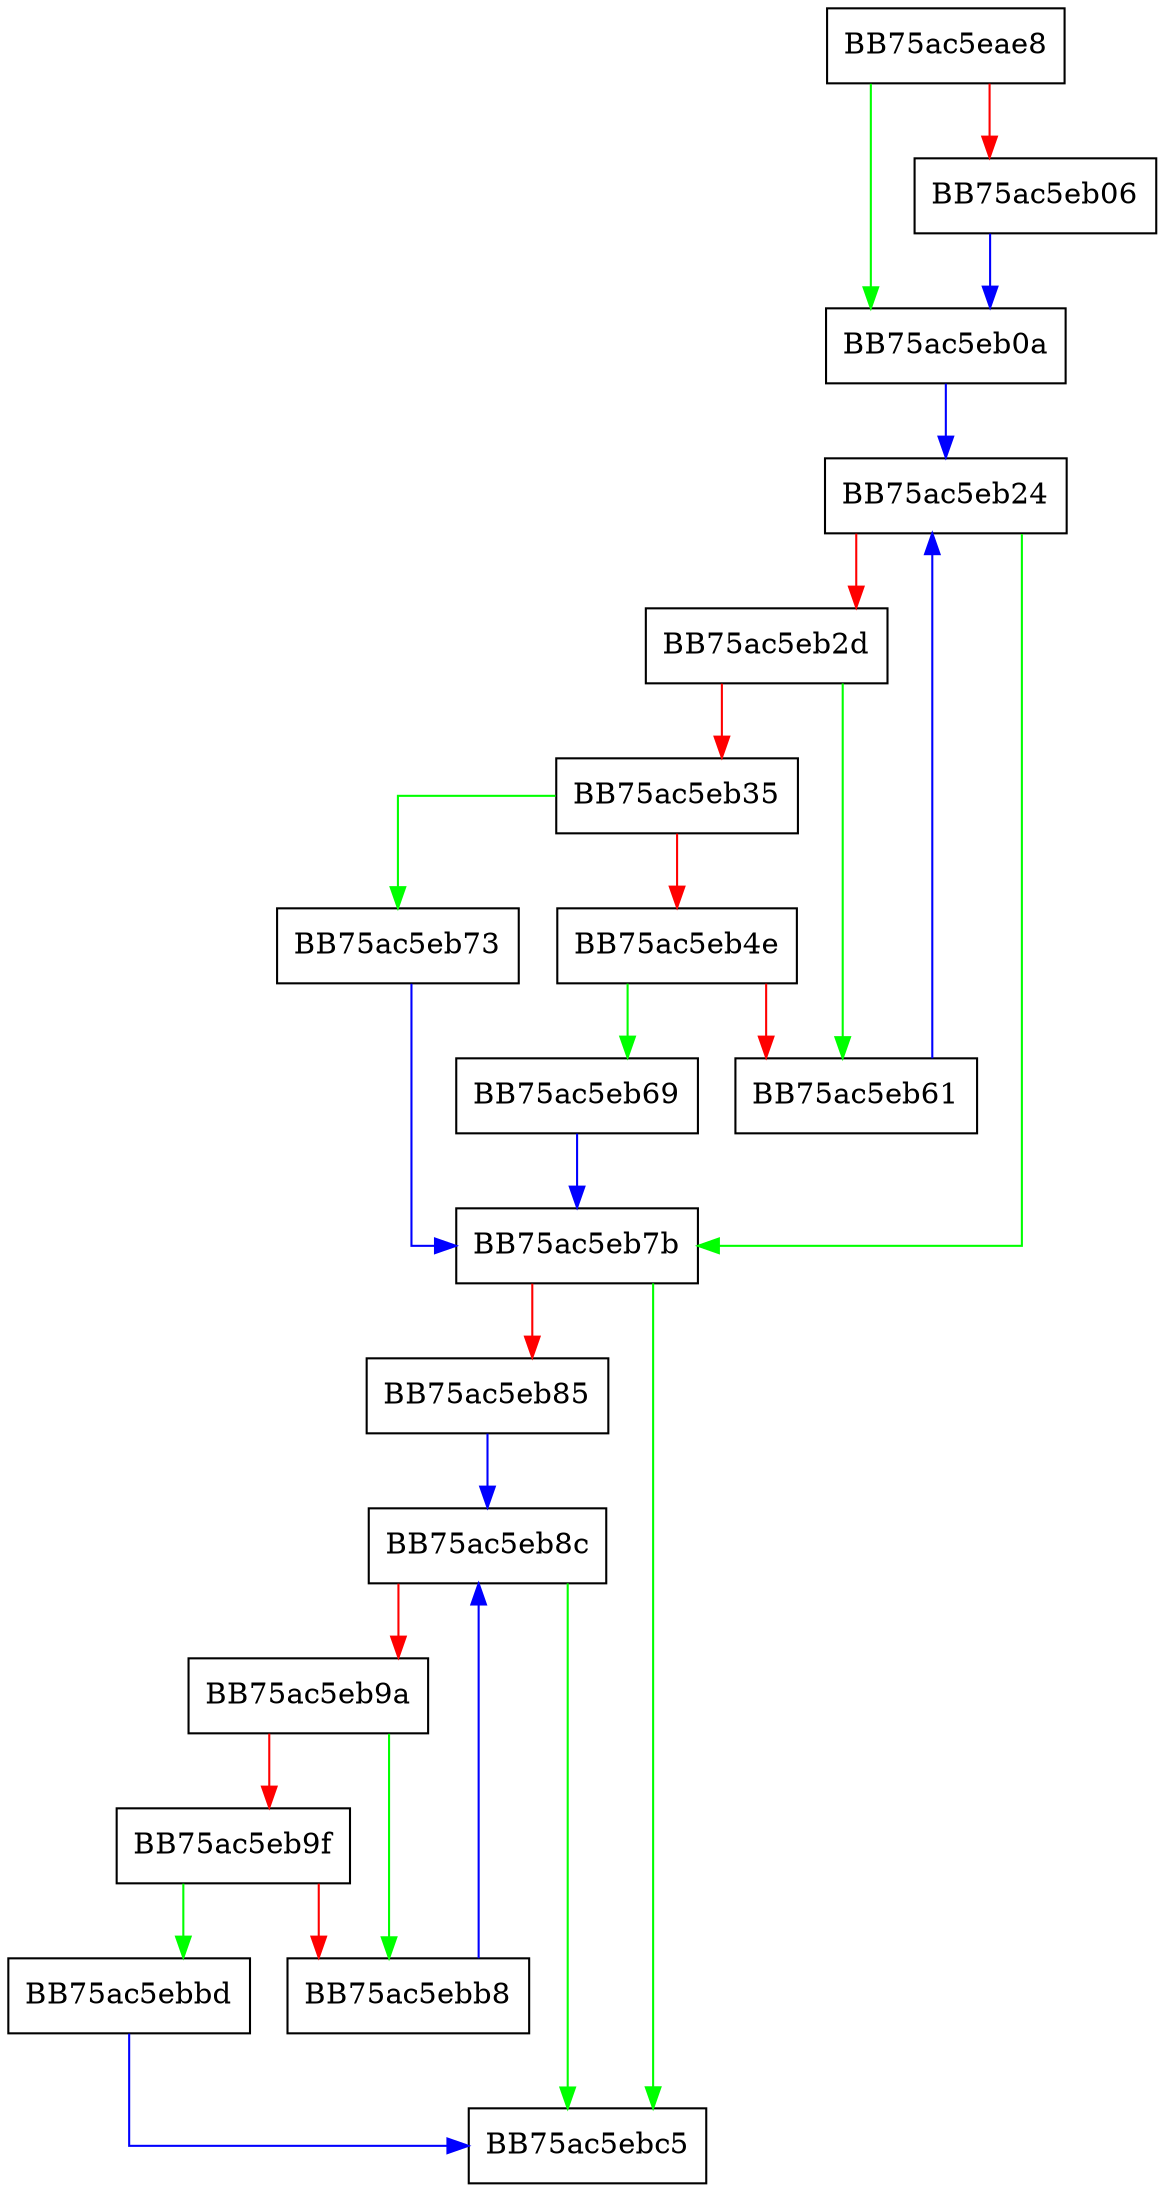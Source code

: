 digraph pklite_detectVersion {
  node [shape="box"];
  graph [splines=ortho];
  BB75ac5eae8 -> BB75ac5eb0a [color="green"];
  BB75ac5eae8 -> BB75ac5eb06 [color="red"];
  BB75ac5eb06 -> BB75ac5eb0a [color="blue"];
  BB75ac5eb0a -> BB75ac5eb24 [color="blue"];
  BB75ac5eb24 -> BB75ac5eb7b [color="green"];
  BB75ac5eb24 -> BB75ac5eb2d [color="red"];
  BB75ac5eb2d -> BB75ac5eb61 [color="green"];
  BB75ac5eb2d -> BB75ac5eb35 [color="red"];
  BB75ac5eb35 -> BB75ac5eb73 [color="green"];
  BB75ac5eb35 -> BB75ac5eb4e [color="red"];
  BB75ac5eb4e -> BB75ac5eb69 [color="green"];
  BB75ac5eb4e -> BB75ac5eb61 [color="red"];
  BB75ac5eb61 -> BB75ac5eb24 [color="blue"];
  BB75ac5eb69 -> BB75ac5eb7b [color="blue"];
  BB75ac5eb73 -> BB75ac5eb7b [color="blue"];
  BB75ac5eb7b -> BB75ac5ebc5 [color="green"];
  BB75ac5eb7b -> BB75ac5eb85 [color="red"];
  BB75ac5eb85 -> BB75ac5eb8c [color="blue"];
  BB75ac5eb8c -> BB75ac5ebc5 [color="green"];
  BB75ac5eb8c -> BB75ac5eb9a [color="red"];
  BB75ac5eb9a -> BB75ac5ebb8 [color="green"];
  BB75ac5eb9a -> BB75ac5eb9f [color="red"];
  BB75ac5eb9f -> BB75ac5ebbd [color="green"];
  BB75ac5eb9f -> BB75ac5ebb8 [color="red"];
  BB75ac5ebb8 -> BB75ac5eb8c [color="blue"];
  BB75ac5ebbd -> BB75ac5ebc5 [color="blue"];
}